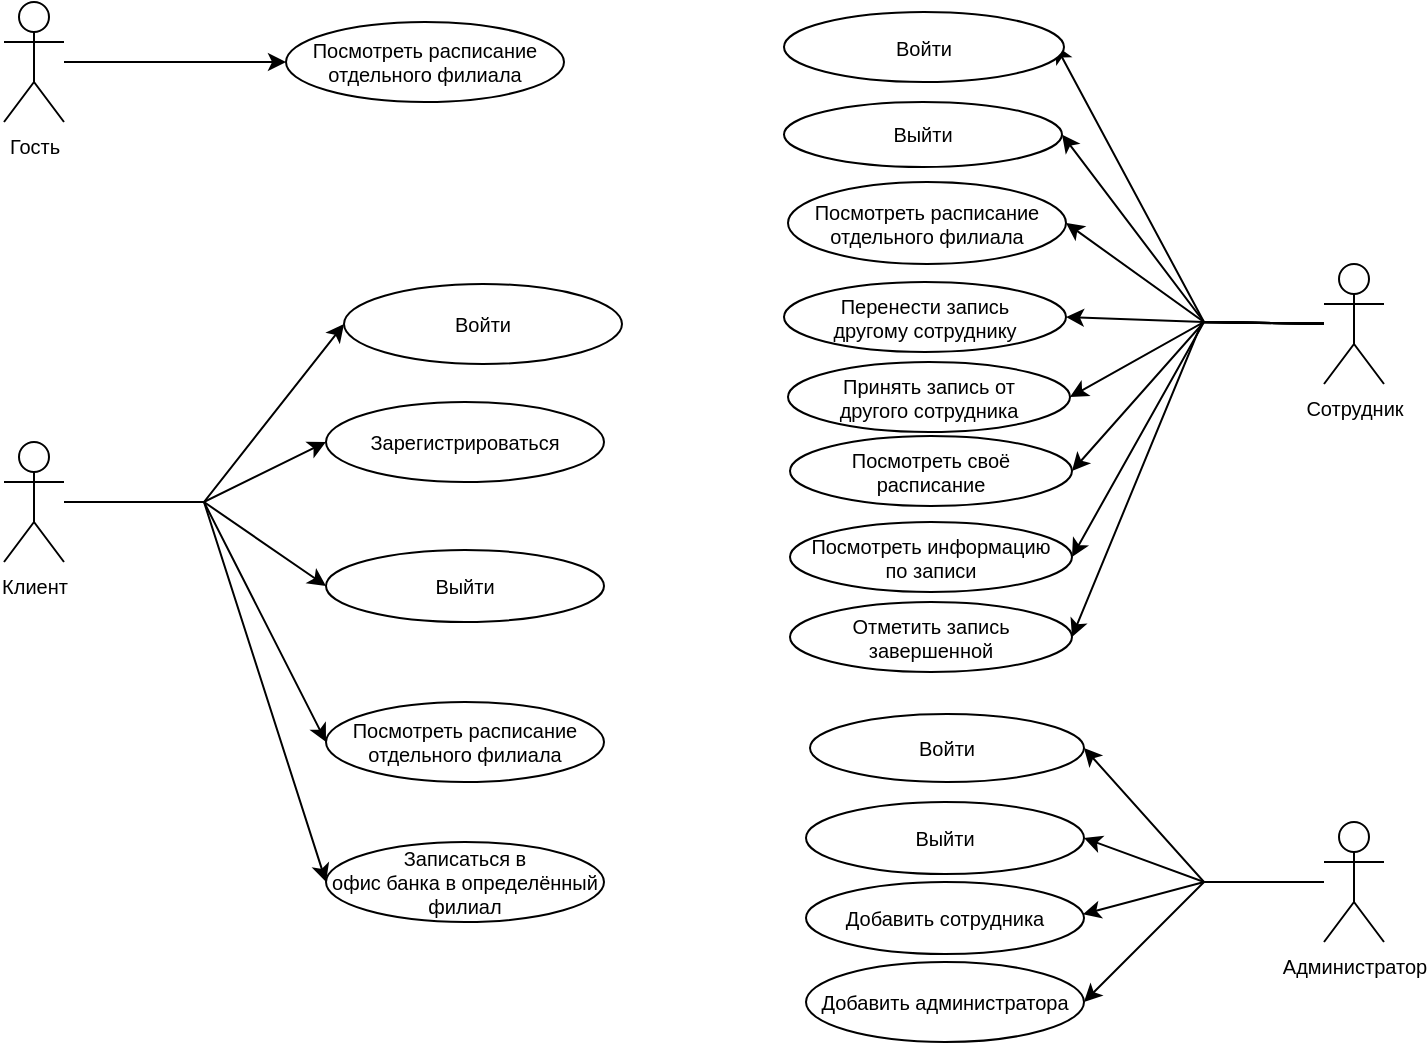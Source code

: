<mxfile version="21.6.8" type="device">
  <diagram name="Страница — 1" id="O5O8po3X0s5MSP_P4B4t">
    <mxGraphModel dx="941" dy="578" grid="1" gridSize="10" guides="1" tooltips="1" connect="1" arrows="1" fold="1" page="1" pageScale="1" pageWidth="827" pageHeight="583" math="0" shadow="0">
      <root>
        <mxCell id="0" />
        <mxCell id="1" parent="0" />
        <mxCell id="K5_929liSINCYz2l-V9K-10" style="rounded=0;orthogonalLoop=1;jettySize=auto;html=1;strokeColor=default;entryX=0;entryY=0.5;entryDx=0;entryDy=0;fontSize=10;" edge="1" parent="1" source="K5_929liSINCYz2l-V9K-1" target="K5_929liSINCYz2l-V9K-13">
          <mxGeometry relative="1" as="geometry">
            <mxPoint x="333.247" y="52.349" as="targetPoint" />
            <Array as="points">
              <mxPoint x="170" y="60" />
            </Array>
          </mxGeometry>
        </mxCell>
        <mxCell id="K5_929liSINCYz2l-V9K-1" value="Гость" style="shape=umlActor;verticalLabelPosition=bottom;verticalAlign=top;html=1;fontSize=10;" vertex="1" parent="1">
          <mxGeometry x="70" y="30" width="30" height="60" as="geometry" />
        </mxCell>
        <mxCell id="K5_929liSINCYz2l-V9K-2" value="Сотрудник" style="shape=umlActor;verticalLabelPosition=bottom;verticalAlign=top;html=1;fontSize=10;" vertex="1" parent="1">
          <mxGeometry x="730" y="161" width="30" height="60" as="geometry" />
        </mxCell>
        <mxCell id="K5_929liSINCYz2l-V9K-3" value="Администратор" style="shape=umlActor;verticalLabelPosition=bottom;verticalAlign=top;html=1;fontSize=10;" vertex="1" parent="1">
          <mxGeometry x="730" y="440" width="30" height="60" as="geometry" />
        </mxCell>
        <mxCell id="K5_929liSINCYz2l-V9K-5" value="Клиент" style="shape=umlActor;verticalLabelPosition=bottom;verticalAlign=top;html=1;fontSize=10;" vertex="1" parent="1">
          <mxGeometry x="70" y="250" width="30" height="60" as="geometry" />
        </mxCell>
        <mxCell id="K5_929liSINCYz2l-V9K-12" style="rounded=0;orthogonalLoop=1;jettySize=auto;html=1;strokeColor=default;entryX=0.97;entryY=0.475;entryDx=0;entryDy=0;fontSize=10;entryPerimeter=0;" edge="1" parent="1" source="K5_929liSINCYz2l-V9K-2" target="K5_929liSINCYz2l-V9K-33">
          <mxGeometry relative="1" as="geometry">
            <mxPoint x="110" y="181" as="sourcePoint" />
            <mxPoint x="494" y="50" as="targetPoint" />
            <Array as="points">
              <mxPoint x="670" y="190" />
            </Array>
          </mxGeometry>
        </mxCell>
        <mxCell id="K5_929liSINCYz2l-V9K-13" value="Посмотреть расписание&lt;br style=&quot;font-size: 10px;&quot;&gt;отдельного филиала" style="ellipse;whiteSpace=wrap;html=1;fontSize=10;" vertex="1" parent="1">
          <mxGeometry x="211" y="40" width="139" height="40" as="geometry" />
        </mxCell>
        <mxCell id="K5_929liSINCYz2l-V9K-14" value="Войти" style="ellipse;whiteSpace=wrap;html=1;fontSize=10;" vertex="1" parent="1">
          <mxGeometry x="240" y="171" width="139" height="40" as="geometry" />
        </mxCell>
        <mxCell id="K5_929liSINCYz2l-V9K-15" value="Зарегистрироваться" style="ellipse;whiteSpace=wrap;html=1;fontSize=10;" vertex="1" parent="1">
          <mxGeometry x="231" y="230" width="139" height="40" as="geometry" />
        </mxCell>
        <mxCell id="K5_929liSINCYz2l-V9K-16" value="Посмотреть расписание&lt;br style=&quot;font-size: 10px;&quot;&gt;отдельного филиала" style="ellipse;whiteSpace=wrap;html=1;fontSize=10;" vertex="1" parent="1">
          <mxGeometry x="231" y="380" width="139" height="40" as="geometry" />
        </mxCell>
        <mxCell id="K5_929liSINCYz2l-V9K-17" value="Выйти" style="ellipse;whiteSpace=wrap;html=1;fontSize=10;" vertex="1" parent="1">
          <mxGeometry x="231" y="304" width="139" height="36" as="geometry" />
        </mxCell>
        <mxCell id="K5_929liSINCYz2l-V9K-18" value="Записаться в &lt;br&gt;офис банка в определённый филиал" style="ellipse;whiteSpace=wrap;html=1;fontSize=10;" vertex="1" parent="1">
          <mxGeometry x="231" y="450" width="139" height="40" as="geometry" />
        </mxCell>
        <mxCell id="K5_929liSINCYz2l-V9K-20" style="rounded=0;orthogonalLoop=1;jettySize=auto;html=1;strokeColor=default;entryX=0;entryY=0.5;entryDx=0;entryDy=0;fontSize=10;" edge="1" parent="1" target="K5_929liSINCYz2l-V9K-15">
          <mxGeometry relative="1" as="geometry">
            <mxPoint x="100" y="280" as="sourcePoint" />
            <mxPoint x="200" y="280" as="targetPoint" />
            <Array as="points">
              <mxPoint x="170" y="280" />
            </Array>
          </mxGeometry>
        </mxCell>
        <mxCell id="K5_929liSINCYz2l-V9K-21" style="rounded=0;orthogonalLoop=1;jettySize=auto;html=1;strokeColor=default;entryX=0;entryY=0.5;entryDx=0;entryDy=0;fontSize=10;" edge="1" parent="1" target="K5_929liSINCYz2l-V9K-17">
          <mxGeometry relative="1" as="geometry">
            <mxPoint x="100" y="280" as="sourcePoint" />
            <mxPoint x="220" y="250" as="targetPoint" />
            <Array as="points">
              <mxPoint x="170" y="280" />
            </Array>
          </mxGeometry>
        </mxCell>
        <mxCell id="K5_929liSINCYz2l-V9K-22" style="rounded=0;orthogonalLoop=1;jettySize=auto;html=1;strokeColor=default;entryX=0;entryY=0.5;entryDx=0;entryDy=0;fontSize=10;" edge="1" parent="1" target="K5_929liSINCYz2l-V9K-14">
          <mxGeometry relative="1" as="geometry">
            <mxPoint x="100" y="280" as="sourcePoint" />
            <mxPoint x="220" y="322" as="targetPoint" />
            <Array as="points">
              <mxPoint x="170" y="280" />
            </Array>
          </mxGeometry>
        </mxCell>
        <mxCell id="K5_929liSINCYz2l-V9K-23" style="rounded=0;orthogonalLoop=1;jettySize=auto;html=1;strokeColor=default;entryX=0;entryY=0.5;entryDx=0;entryDy=0;fontSize=10;" edge="1" parent="1" target="K5_929liSINCYz2l-V9K-16">
          <mxGeometry relative="1" as="geometry">
            <mxPoint x="100" y="280" as="sourcePoint" />
            <mxPoint x="220" y="180" as="targetPoint" />
            <Array as="points">
              <mxPoint x="170" y="280" />
            </Array>
          </mxGeometry>
        </mxCell>
        <mxCell id="K5_929liSINCYz2l-V9K-24" style="rounded=0;orthogonalLoop=1;jettySize=auto;html=1;strokeColor=default;entryX=0;entryY=0.5;entryDx=0;entryDy=0;fontSize=10;" edge="1" parent="1" target="K5_929liSINCYz2l-V9K-18">
          <mxGeometry relative="1" as="geometry">
            <mxPoint x="100" y="280" as="sourcePoint" />
            <mxPoint x="220" y="400" as="targetPoint" />
            <Array as="points">
              <mxPoint x="170" y="280" />
            </Array>
          </mxGeometry>
        </mxCell>
        <mxCell id="K5_929liSINCYz2l-V9K-25" value="Войти" style="ellipse;whiteSpace=wrap;html=1;fontSize=10;" vertex="1" parent="1">
          <mxGeometry x="473" y="386" width="137" height="34" as="geometry" />
        </mxCell>
        <mxCell id="K5_929liSINCYz2l-V9K-26" value="Выйти" style="ellipse;whiteSpace=wrap;html=1;fontSize=10;" vertex="1" parent="1">
          <mxGeometry x="471" y="430" width="139" height="36" as="geometry" />
        </mxCell>
        <mxCell id="K5_929liSINCYz2l-V9K-27" value="Добавить сотрудника" style="ellipse;whiteSpace=wrap;html=1;fontSize=10;" vertex="1" parent="1">
          <mxGeometry x="471" y="470" width="139" height="36" as="geometry" />
        </mxCell>
        <mxCell id="K5_929liSINCYz2l-V9K-28" value="Добавить администратора" style="ellipse;whiteSpace=wrap;html=1;fontSize=10;" vertex="1" parent="1">
          <mxGeometry x="471" y="510" width="139" height="40" as="geometry" />
        </mxCell>
        <mxCell id="K5_929liSINCYz2l-V9K-29" style="rounded=0;orthogonalLoop=1;jettySize=auto;html=1;strokeColor=default;entryX=1;entryY=0.5;entryDx=0;entryDy=0;fontSize=10;" edge="1" parent="1" target="K5_929liSINCYz2l-V9K-25">
          <mxGeometry relative="1" as="geometry">
            <mxPoint x="730" y="470" as="sourcePoint" />
            <mxPoint x="760" y="612" as="targetPoint" />
            <Array as="points">
              <mxPoint x="670" y="470" />
            </Array>
          </mxGeometry>
        </mxCell>
        <mxCell id="K5_929liSINCYz2l-V9K-30" style="rounded=0;orthogonalLoop=1;jettySize=auto;html=1;strokeColor=default;entryX=1;entryY=0.5;entryDx=0;entryDy=0;fontSize=10;" edge="1" parent="1" target="K5_929liSINCYz2l-V9K-26">
          <mxGeometry relative="1" as="geometry">
            <mxPoint x="730" y="470" as="sourcePoint" />
            <mxPoint x="621.0" y="392" as="targetPoint" />
            <Array as="points">
              <mxPoint x="670" y="470" />
            </Array>
          </mxGeometry>
        </mxCell>
        <mxCell id="K5_929liSINCYz2l-V9K-31" style="rounded=0;orthogonalLoop=1;jettySize=auto;html=1;strokeColor=default;entryX=0.996;entryY=0.449;entryDx=0;entryDy=0;entryPerimeter=0;fontSize=10;" edge="1" parent="1" target="K5_929liSINCYz2l-V9K-27">
          <mxGeometry relative="1" as="geometry">
            <mxPoint x="730" y="470" as="sourcePoint" />
            <mxPoint x="621.0" y="394" as="targetPoint" />
            <Array as="points">
              <mxPoint x="670" y="470" />
            </Array>
          </mxGeometry>
        </mxCell>
        <mxCell id="K5_929liSINCYz2l-V9K-32" style="rounded=0;orthogonalLoop=1;jettySize=auto;html=1;strokeColor=default;entryX=1;entryY=0.5;entryDx=0;entryDy=0;fontSize=10;" edge="1" parent="1" source="K5_929liSINCYz2l-V9K-3" target="K5_929liSINCYz2l-V9K-28">
          <mxGeometry relative="1" as="geometry">
            <mxPoint x="730" y="420" as="sourcePoint" />
            <mxPoint x="620" y="461" as="targetPoint" />
            <Array as="points">
              <mxPoint x="670" y="470" />
            </Array>
          </mxGeometry>
        </mxCell>
        <mxCell id="K5_929liSINCYz2l-V9K-33" value="Войти" style="ellipse;whiteSpace=wrap;html=1;fontSize=10;" vertex="1" parent="1">
          <mxGeometry x="460" y="35" width="140" height="35" as="geometry" />
        </mxCell>
        <mxCell id="K5_929liSINCYz2l-V9K-35" value="Посмотреть расписание&lt;br style=&quot;font-size: 10px;&quot;&gt;отдельного филиала" style="ellipse;whiteSpace=wrap;html=1;fontSize=10;" vertex="1" parent="1">
          <mxGeometry x="462" y="120" width="139" height="41" as="geometry" />
        </mxCell>
        <mxCell id="K5_929liSINCYz2l-V9K-36" value="Выйти" style="ellipse;whiteSpace=wrap;html=1;fontSize=10;" vertex="1" parent="1">
          <mxGeometry x="460" y="80" width="139" height="32.5" as="geometry" />
        </mxCell>
        <mxCell id="K5_929liSINCYz2l-V9K-37" value="Перенести запись &lt;br&gt;другому сотруднику" style="ellipse;whiteSpace=wrap;html=1;fontSize=10;" vertex="1" parent="1">
          <mxGeometry x="460" y="170" width="141" height="35" as="geometry" />
        </mxCell>
        <mxCell id="K5_929liSINCYz2l-V9K-38" value="Принять запись от&lt;br&gt;другого сотрудника" style="ellipse;whiteSpace=wrap;html=1;fontSize=10;" vertex="1" parent="1">
          <mxGeometry x="462" y="210" width="141" height="35" as="geometry" />
        </mxCell>
        <mxCell id="K5_929liSINCYz2l-V9K-39" value="Посмотреть своё &lt;br&gt;расписание" style="ellipse;whiteSpace=wrap;html=1;fontSize=10;" vertex="1" parent="1">
          <mxGeometry x="463" y="247" width="141" height="35" as="geometry" />
        </mxCell>
        <mxCell id="K5_929liSINCYz2l-V9K-40" value="Посмотреть информацию&lt;br&gt;по записи" style="ellipse;whiteSpace=wrap;html=1;fontSize=10;" vertex="1" parent="1">
          <mxGeometry x="463" y="290" width="141" height="35" as="geometry" />
        </mxCell>
        <mxCell id="K5_929liSINCYz2l-V9K-41" value="Отметить запись завершенной" style="ellipse;whiteSpace=wrap;html=1;fontSize=10;" vertex="1" parent="1">
          <mxGeometry x="463" y="330" width="141" height="35" as="geometry" />
        </mxCell>
        <mxCell id="K5_929liSINCYz2l-V9K-42" style="rounded=0;orthogonalLoop=1;jettySize=auto;html=1;strokeColor=default;entryX=1;entryY=0.5;entryDx=0;entryDy=0;fontSize=10;" edge="1" parent="1" source="K5_929liSINCYz2l-V9K-2" target="K5_929liSINCYz2l-V9K-36">
          <mxGeometry relative="1" as="geometry">
            <mxPoint x="730" y="189" as="sourcePoint" />
            <mxPoint x="596" y="50" as="targetPoint" />
            <Array as="points">
              <mxPoint x="670" y="190" />
            </Array>
          </mxGeometry>
        </mxCell>
        <mxCell id="K5_929liSINCYz2l-V9K-43" style="rounded=0;orthogonalLoop=1;jettySize=auto;html=1;strokeColor=default;entryX=1;entryY=0.5;entryDx=0;entryDy=0;fontSize=10;" edge="1" parent="1" source="K5_929liSINCYz2l-V9K-2" target="K5_929liSINCYz2l-V9K-35">
          <mxGeometry relative="1" as="geometry">
            <mxPoint x="730" y="190" as="sourcePoint" />
            <mxPoint x="599" y="93" as="targetPoint" />
            <Array as="points">
              <mxPoint x="670" y="190" />
            </Array>
          </mxGeometry>
        </mxCell>
        <mxCell id="K5_929liSINCYz2l-V9K-44" style="rounded=0;orthogonalLoop=1;jettySize=auto;html=1;strokeColor=default;entryX=1;entryY=0.5;entryDx=0;entryDy=0;fontSize=10;" edge="1" parent="1" source="K5_929liSINCYz2l-V9K-2" target="K5_929liSINCYz2l-V9K-37">
          <mxGeometry relative="1" as="geometry">
            <mxPoint x="730" y="190" as="sourcePoint" />
            <mxPoint x="601" y="140" as="targetPoint" />
            <Array as="points">
              <mxPoint x="670" y="190" />
            </Array>
          </mxGeometry>
        </mxCell>
        <mxCell id="K5_929liSINCYz2l-V9K-45" style="rounded=0;orthogonalLoop=1;jettySize=auto;html=1;strokeColor=default;entryX=1;entryY=0.5;entryDx=0;entryDy=0;fontSize=10;" edge="1" parent="1" source="K5_929liSINCYz2l-V9K-2" target="K5_929liSINCYz2l-V9K-38">
          <mxGeometry relative="1" as="geometry">
            <mxPoint x="728" y="193" as="sourcePoint" />
            <mxPoint x="599" y="189" as="targetPoint" />
            <Array as="points">
              <mxPoint x="670" y="190" />
            </Array>
          </mxGeometry>
        </mxCell>
        <mxCell id="K5_929liSINCYz2l-V9K-46" style="rounded=0;orthogonalLoop=1;jettySize=auto;html=1;strokeColor=default;entryX=1;entryY=0.5;entryDx=0;entryDy=0;fontSize=10;" edge="1" parent="1" source="K5_929liSINCYz2l-V9K-2" target="K5_929liSINCYz2l-V9K-39">
          <mxGeometry relative="1" as="geometry">
            <mxPoint x="731" y="193" as="sourcePoint" />
            <mxPoint x="604" y="230" as="targetPoint" />
            <Array as="points">
              <mxPoint x="670" y="190" />
            </Array>
          </mxGeometry>
        </mxCell>
        <mxCell id="K5_929liSINCYz2l-V9K-47" style="rounded=0;orthogonalLoop=1;jettySize=auto;html=1;strokeColor=default;entryX=1;entryY=0.5;entryDx=0;entryDy=0;fontSize=10;" edge="1" parent="1" target="K5_929liSINCYz2l-V9K-40">
          <mxGeometry relative="1" as="geometry">
            <mxPoint x="730" y="191" as="sourcePoint" />
            <mxPoint x="604" y="265" as="targetPoint" />
            <Array as="points">
              <mxPoint x="670" y="190" />
            </Array>
          </mxGeometry>
        </mxCell>
        <mxCell id="K5_929liSINCYz2l-V9K-48" style="rounded=0;orthogonalLoop=1;jettySize=auto;html=1;strokeColor=default;entryX=1;entryY=0.5;entryDx=0;entryDy=0;fontSize=10;" edge="1" parent="1" target="K5_929liSINCYz2l-V9K-41">
          <mxGeometry relative="1" as="geometry">
            <mxPoint x="729" y="191" as="sourcePoint" />
            <mxPoint x="603" y="309" as="targetPoint" />
            <Array as="points">
              <mxPoint x="669" y="190" />
            </Array>
          </mxGeometry>
        </mxCell>
      </root>
    </mxGraphModel>
  </diagram>
</mxfile>
